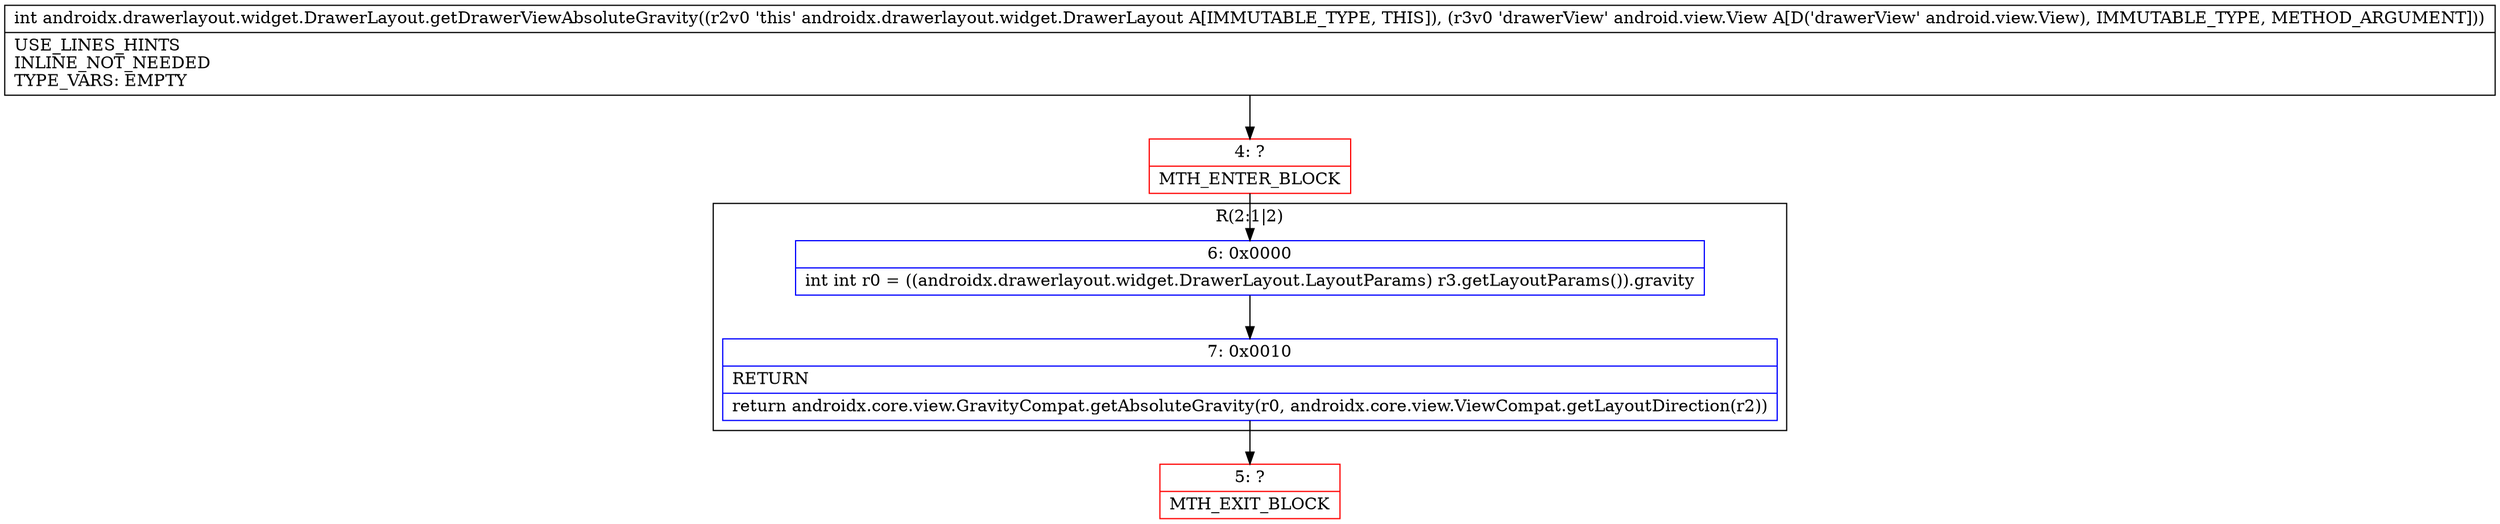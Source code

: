 digraph "CFG forandroidx.drawerlayout.widget.DrawerLayout.getDrawerViewAbsoluteGravity(Landroid\/view\/View;)I" {
subgraph cluster_Region_2139412883 {
label = "R(2:1|2)";
node [shape=record,color=blue];
Node_6 [shape=record,label="{6\:\ 0x0000|int int r0 = ((androidx.drawerlayout.widget.DrawerLayout.LayoutParams) r3.getLayoutParams()).gravity\l}"];
Node_7 [shape=record,label="{7\:\ 0x0010|RETURN\l|return androidx.core.view.GravityCompat.getAbsoluteGravity(r0, androidx.core.view.ViewCompat.getLayoutDirection(r2))\l}"];
}
Node_4 [shape=record,color=red,label="{4\:\ ?|MTH_ENTER_BLOCK\l}"];
Node_5 [shape=record,color=red,label="{5\:\ ?|MTH_EXIT_BLOCK\l}"];
MethodNode[shape=record,label="{int androidx.drawerlayout.widget.DrawerLayout.getDrawerViewAbsoluteGravity((r2v0 'this' androidx.drawerlayout.widget.DrawerLayout A[IMMUTABLE_TYPE, THIS]), (r3v0 'drawerView' android.view.View A[D('drawerView' android.view.View), IMMUTABLE_TYPE, METHOD_ARGUMENT]))  | USE_LINES_HINTS\lINLINE_NOT_NEEDED\lTYPE_VARS: EMPTY\l}"];
MethodNode -> Node_4;Node_6 -> Node_7;
Node_7 -> Node_5;
Node_4 -> Node_6;
}

